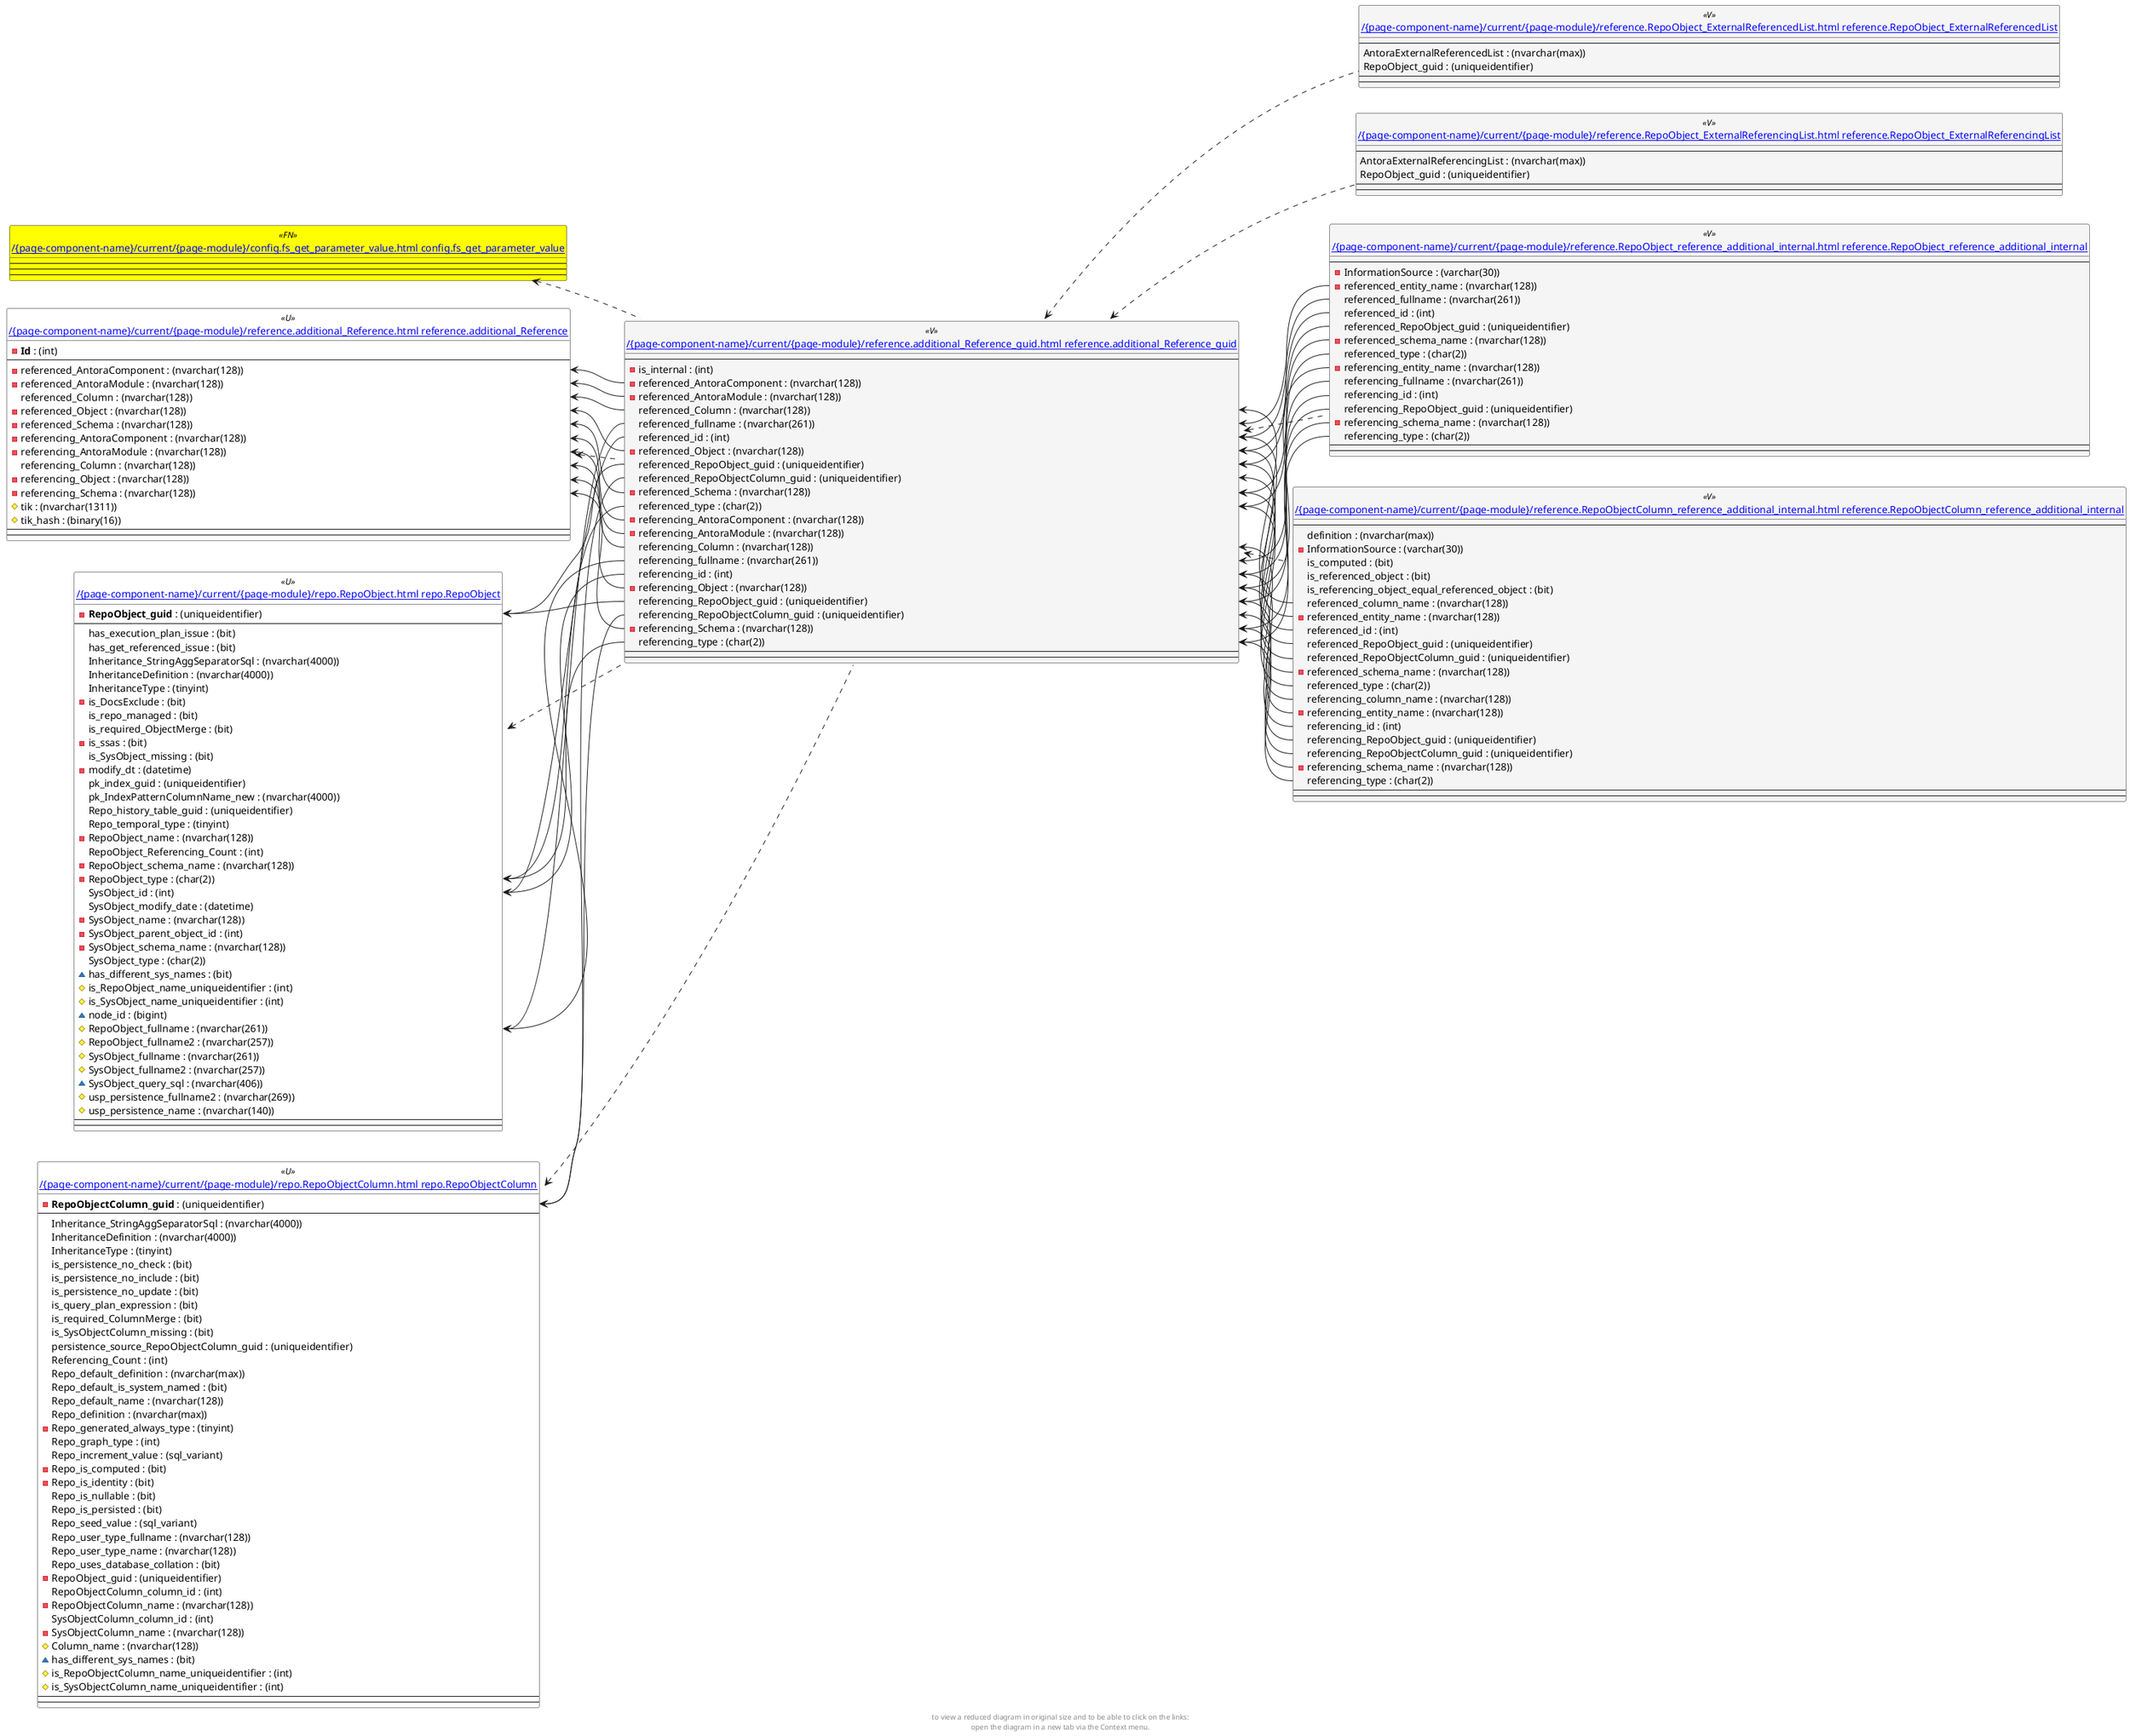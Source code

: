 @startuml
left to right direction
'top to bottom direction
hide circle
'avoide "." issues:
set namespaceSeparator none


skinparam class {
  BackgroundColor White
  BackgroundColor<<FN>> Yellow
  BackgroundColor<<FS>> Yellow
  BackgroundColor<<FT>> LightGray
  BackgroundColor<<IF>> Yellow
  BackgroundColor<<IS>> Yellow
  BackgroundColor<<P>> Aqua
  BackgroundColor<<PC>> Aqua
  BackgroundColor<<SN>> Yellow
  BackgroundColor<<SO>> SlateBlue
  BackgroundColor<<TF>> LightGray
  BackgroundColor<<TR>> Tomato
  BackgroundColor<<U>> White
  BackgroundColor<<V>> WhiteSmoke
  BackgroundColor<<X>> Aqua
}


entity "[[{site-url}/{page-component-name}/current/{page-module}/config.fs_get_parameter_value.html config.fs_get_parameter_value]]" as config.fs_get_parameter_value << FN >> {
  --
  --
  --
}

entity "[[{site-url}/{page-component-name}/current/{page-module}/reference.additional_Reference.html reference.additional_Reference]]" as reference.additional_Reference << U >> {
  - **Id** : (int)
  --
  - referenced_AntoraComponent : (nvarchar(128))
  - referenced_AntoraModule : (nvarchar(128))
  referenced_Column : (nvarchar(128))
  - referenced_Object : (nvarchar(128))
  - referenced_Schema : (nvarchar(128))
  - referencing_AntoraComponent : (nvarchar(128))
  - referencing_AntoraModule : (nvarchar(128))
  referencing_Column : (nvarchar(128))
  - referencing_Object : (nvarchar(128))
  - referencing_Schema : (nvarchar(128))
  # tik : (nvarchar(1311))
  # tik_hash : (binary(16))
  --
  --
}

entity "[[{site-url}/{page-component-name}/current/{page-module}/reference.additional_Reference_guid.html reference.additional_Reference_guid]]" as reference.additional_Reference_guid << V >> {
  --
  - is_internal : (int)
  - referenced_AntoraComponent : (nvarchar(128))
  - referenced_AntoraModule : (nvarchar(128))
  referenced_Column : (nvarchar(128))
  referenced_fullname : (nvarchar(261))
  referenced_id : (int)
  - referenced_Object : (nvarchar(128))
  referenced_RepoObject_guid : (uniqueidentifier)
  referenced_RepoObjectColumn_guid : (uniqueidentifier)
  - referenced_Schema : (nvarchar(128))
  referenced_type : (char(2))
  - referencing_AntoraComponent : (nvarchar(128))
  - referencing_AntoraModule : (nvarchar(128))
  referencing_Column : (nvarchar(128))
  referencing_fullname : (nvarchar(261))
  referencing_id : (int)
  - referencing_Object : (nvarchar(128))
  referencing_RepoObject_guid : (uniqueidentifier)
  referencing_RepoObjectColumn_guid : (uniqueidentifier)
  - referencing_Schema : (nvarchar(128))
  referencing_type : (char(2))
  --
  --
}

entity "[[{site-url}/{page-component-name}/current/{page-module}/reference.RepoObject_ExternalReferencedList.html reference.RepoObject_ExternalReferencedList]]" as reference.RepoObject_ExternalReferencedList << V >> {
  --
  AntoraExternalReferencedList : (nvarchar(max))
  RepoObject_guid : (uniqueidentifier)
  --
  --
}

entity "[[{site-url}/{page-component-name}/current/{page-module}/reference.RepoObject_ExternalReferencingList.html reference.RepoObject_ExternalReferencingList]]" as reference.RepoObject_ExternalReferencingList << V >> {
  --
  AntoraExternalReferencingList : (nvarchar(max))
  RepoObject_guid : (uniqueidentifier)
  --
  --
}

entity "[[{site-url}/{page-component-name}/current/{page-module}/reference.RepoObject_reference_additional_internal.html reference.RepoObject_reference_additional_internal]]" as reference.RepoObject_reference_additional_internal << V >> {
  --
  - InformationSource : (varchar(30))
  - referenced_entity_name : (nvarchar(128))
  referenced_fullname : (nvarchar(261))
  referenced_id : (int)
  referenced_RepoObject_guid : (uniqueidentifier)
  - referenced_schema_name : (nvarchar(128))
  referenced_type : (char(2))
  - referencing_entity_name : (nvarchar(128))
  referencing_fullname : (nvarchar(261))
  referencing_id : (int)
  referencing_RepoObject_guid : (uniqueidentifier)
  - referencing_schema_name : (nvarchar(128))
  referencing_type : (char(2))
  --
  --
}

entity "[[{site-url}/{page-component-name}/current/{page-module}/reference.RepoObjectColumn_reference_additional_internal.html reference.RepoObjectColumn_reference_additional_internal]]" as reference.RepoObjectColumn_reference_additional_internal << V >> {
  --
  definition : (nvarchar(max))
  - InformationSource : (varchar(30))
  is_computed : (bit)
  is_referenced_object : (bit)
  is_referencing_object_equal_referenced_object : (bit)
  referenced_column_name : (nvarchar(128))
  - referenced_entity_name : (nvarchar(128))
  referenced_id : (int)
  referenced_RepoObject_guid : (uniqueidentifier)
  referenced_RepoObjectColumn_guid : (uniqueidentifier)
  - referenced_schema_name : (nvarchar(128))
  referenced_type : (char(2))
  referencing_column_name : (nvarchar(128))
  - referencing_entity_name : (nvarchar(128))
  referencing_id : (int)
  referencing_RepoObject_guid : (uniqueidentifier)
  referencing_RepoObjectColumn_guid : (uniqueidentifier)
  - referencing_schema_name : (nvarchar(128))
  referencing_type : (char(2))
  --
  --
}

entity "[[{site-url}/{page-component-name}/current/{page-module}/repo.RepoObject.html repo.RepoObject]]" as repo.RepoObject << U >> {
  - **RepoObject_guid** : (uniqueidentifier)
  --
  has_execution_plan_issue : (bit)
  has_get_referenced_issue : (bit)
  Inheritance_StringAggSeparatorSql : (nvarchar(4000))
  InheritanceDefinition : (nvarchar(4000))
  InheritanceType : (tinyint)
  - is_DocsExclude : (bit)
  is_repo_managed : (bit)
  is_required_ObjectMerge : (bit)
  - is_ssas : (bit)
  is_SysObject_missing : (bit)
  - modify_dt : (datetime)
  pk_index_guid : (uniqueidentifier)
  pk_IndexPatternColumnName_new : (nvarchar(4000))
  Repo_history_table_guid : (uniqueidentifier)
  Repo_temporal_type : (tinyint)
  - RepoObject_name : (nvarchar(128))
  RepoObject_Referencing_Count : (int)
  - RepoObject_schema_name : (nvarchar(128))
  - RepoObject_type : (char(2))
  SysObject_id : (int)
  SysObject_modify_date : (datetime)
  - SysObject_name : (nvarchar(128))
  - SysObject_parent_object_id : (int)
  - SysObject_schema_name : (nvarchar(128))
  SysObject_type : (char(2))
  ~ has_different_sys_names : (bit)
  # is_RepoObject_name_uniqueidentifier : (int)
  # is_SysObject_name_uniqueidentifier : (int)
  ~ node_id : (bigint)
  # RepoObject_fullname : (nvarchar(261))
  # RepoObject_fullname2 : (nvarchar(257))
  # SysObject_fullname : (nvarchar(261))
  # SysObject_fullname2 : (nvarchar(257))
  ~ SysObject_query_sql : (nvarchar(406))
  # usp_persistence_fullname2 : (nvarchar(269))
  # usp_persistence_name : (nvarchar(140))
  --
  --
}

entity "[[{site-url}/{page-component-name}/current/{page-module}/repo.RepoObjectColumn.html repo.RepoObjectColumn]]" as repo.RepoObjectColumn << U >> {
  - **RepoObjectColumn_guid** : (uniqueidentifier)
  --
  Inheritance_StringAggSeparatorSql : (nvarchar(4000))
  InheritanceDefinition : (nvarchar(4000))
  InheritanceType : (tinyint)
  is_persistence_no_check : (bit)
  is_persistence_no_include : (bit)
  is_persistence_no_update : (bit)
  is_query_plan_expression : (bit)
  is_required_ColumnMerge : (bit)
  is_SysObjectColumn_missing : (bit)
  persistence_source_RepoObjectColumn_guid : (uniqueidentifier)
  Referencing_Count : (int)
  Repo_default_definition : (nvarchar(max))
  Repo_default_is_system_named : (bit)
  Repo_default_name : (nvarchar(128))
  Repo_definition : (nvarchar(max))
  - Repo_generated_always_type : (tinyint)
  Repo_graph_type : (int)
  Repo_increment_value : (sql_variant)
  - Repo_is_computed : (bit)
  - Repo_is_identity : (bit)
  Repo_is_nullable : (bit)
  Repo_is_persisted : (bit)
  Repo_seed_value : (sql_variant)
  Repo_user_type_fullname : (nvarchar(128))
  Repo_user_type_name : (nvarchar(128))
  Repo_uses_database_collation : (bit)
  - RepoObject_guid : (uniqueidentifier)
  RepoObjectColumn_column_id : (int)
  - RepoObjectColumn_name : (nvarchar(128))
  SysObjectColumn_column_id : (int)
  - SysObjectColumn_name : (nvarchar(128))
  # Column_name : (nvarchar(128))
  ~ has_different_sys_names : (bit)
  # is_RepoObjectColumn_name_uniqueidentifier : (int)
  # is_SysObjectColumn_name_uniqueidentifier : (int)
  --
  --
}

config.fs_get_parameter_value <.. reference.additional_Reference_guid
reference.additional_Reference <.. reference.additional_Reference_guid
reference.additional_Reference_guid <.. reference.RepoObject_ExternalReferencedList
reference.additional_Reference_guid <.. reference.RepoObject_ExternalReferencingList
reference.additional_Reference_guid <.. reference.RepoObject_reference_additional_internal
reference.additional_Reference_guid <.. reference.RepoObjectColumn_reference_additional_internal
repo.RepoObject <.. reference.additional_Reference_guid
repo.RepoObjectColumn <.. reference.additional_Reference_guid
reference.additional_Reference::referenced_AntoraComponent <-- reference.additional_Reference_guid::referenced_AntoraComponent
reference.additional_Reference::referenced_AntoraModule <-- reference.additional_Reference_guid::referenced_AntoraModule
reference.additional_Reference::referenced_Column <-- reference.additional_Reference_guid::referenced_Column
reference.additional_Reference::referenced_Object <-- reference.additional_Reference_guid::referenced_Object
reference.additional_Reference::referenced_Schema <-- reference.additional_Reference_guid::referenced_Schema
reference.additional_Reference::referencing_AntoraComponent <-- reference.additional_Reference_guid::referencing_AntoraComponent
reference.additional_Reference::referencing_AntoraModule <-- reference.additional_Reference_guid::referencing_AntoraModule
reference.additional_Reference::referencing_Column <-- reference.additional_Reference_guid::referencing_Column
reference.additional_Reference::referencing_Object <-- reference.additional_Reference_guid::referencing_Object
reference.additional_Reference::referencing_Schema <-- reference.additional_Reference_guid::referencing_Schema
reference.additional_Reference_guid::referenced_Column <-- reference.RepoObjectColumn_reference_additional_internal::referenced_column_name
reference.additional_Reference_guid::referenced_fullname <-- reference.RepoObject_reference_additional_internal::referenced_fullname
reference.additional_Reference_guid::referenced_id <-- reference.RepoObject_reference_additional_internal::referenced_id
reference.additional_Reference_guid::referenced_id <-- reference.RepoObjectColumn_reference_additional_internal::referenced_id
reference.additional_Reference_guid::referenced_Object <-- reference.RepoObject_reference_additional_internal::referenced_entity_name
reference.additional_Reference_guid::referenced_Object <-- reference.RepoObjectColumn_reference_additional_internal::referenced_entity_name
reference.additional_Reference_guid::referenced_RepoObject_guid <-- reference.RepoObject_reference_additional_internal::referenced_RepoObject_guid
reference.additional_Reference_guid::referenced_RepoObject_guid <-- reference.RepoObjectColumn_reference_additional_internal::referenced_RepoObject_guid
reference.additional_Reference_guid::referenced_RepoObjectColumn_guid <-- reference.RepoObjectColumn_reference_additional_internal::referenced_RepoObjectColumn_guid
reference.additional_Reference_guid::referenced_Schema <-- reference.RepoObject_reference_additional_internal::referenced_schema_name
reference.additional_Reference_guid::referenced_Schema <-- reference.RepoObjectColumn_reference_additional_internal::referenced_schema_name
reference.additional_Reference_guid::referenced_type <-- reference.RepoObject_reference_additional_internal::referenced_type
reference.additional_Reference_guid::referenced_type <-- reference.RepoObjectColumn_reference_additional_internal::referenced_type
reference.additional_Reference_guid::referencing_Column <-- reference.RepoObjectColumn_reference_additional_internal::referencing_column_name
reference.additional_Reference_guid::referencing_fullname <-- reference.RepoObject_reference_additional_internal::referencing_fullname
reference.additional_Reference_guid::referencing_id <-- reference.RepoObject_reference_additional_internal::referencing_id
reference.additional_Reference_guid::referencing_id <-- reference.RepoObjectColumn_reference_additional_internal::referencing_id
reference.additional_Reference_guid::referencing_Object <-- reference.RepoObject_reference_additional_internal::referencing_entity_name
reference.additional_Reference_guid::referencing_Object <-- reference.RepoObjectColumn_reference_additional_internal::referencing_entity_name
reference.additional_Reference_guid::referencing_RepoObject_guid <-- reference.RepoObject_reference_additional_internal::referencing_RepoObject_guid
reference.additional_Reference_guid::referencing_RepoObject_guid <-- reference.RepoObjectColumn_reference_additional_internal::referencing_RepoObject_guid
reference.additional_Reference_guid::referencing_RepoObjectColumn_guid <-- reference.RepoObjectColumn_reference_additional_internal::referencing_RepoObjectColumn_guid
reference.additional_Reference_guid::referencing_Schema <-- reference.RepoObject_reference_additional_internal::referencing_schema_name
reference.additional_Reference_guid::referencing_Schema <-- reference.RepoObjectColumn_reference_additional_internal::referencing_schema_name
reference.additional_Reference_guid::referencing_type <-- reference.RepoObject_reference_additional_internal::referencing_type
reference.additional_Reference_guid::referencing_type <-- reference.RepoObjectColumn_reference_additional_internal::referencing_type
repo.RepoObject::RepoObject_fullname <-- reference.additional_Reference_guid::referenced_fullname
repo.RepoObject::RepoObject_fullname <-- reference.additional_Reference_guid::referencing_fullname
repo.RepoObject::RepoObject_guid <-- reference.additional_Reference_guid::referenced_RepoObject_guid
repo.RepoObject::RepoObject_guid <-- reference.additional_Reference_guid::referencing_RepoObject_guid
repo.RepoObject::RepoObject_type <-- reference.additional_Reference_guid::referenced_type
repo.RepoObject::RepoObject_type <-- reference.additional_Reference_guid::referencing_type
repo.RepoObject::SysObject_id <-- reference.additional_Reference_guid::referenced_id
repo.RepoObject::SysObject_id <-- reference.additional_Reference_guid::referencing_id
repo.RepoObjectColumn::RepoObjectColumn_guid <-- reference.additional_Reference_guid::referenced_RepoObjectColumn_guid
repo.RepoObjectColumn::RepoObjectColumn_guid <-- reference.additional_Reference_guid::referencing_RepoObjectColumn_guid
footer
to view a reduced diagram in original size and to be able to click on the links:
open the diagram in a new tab via the Context menu.
end footer

@enduml


